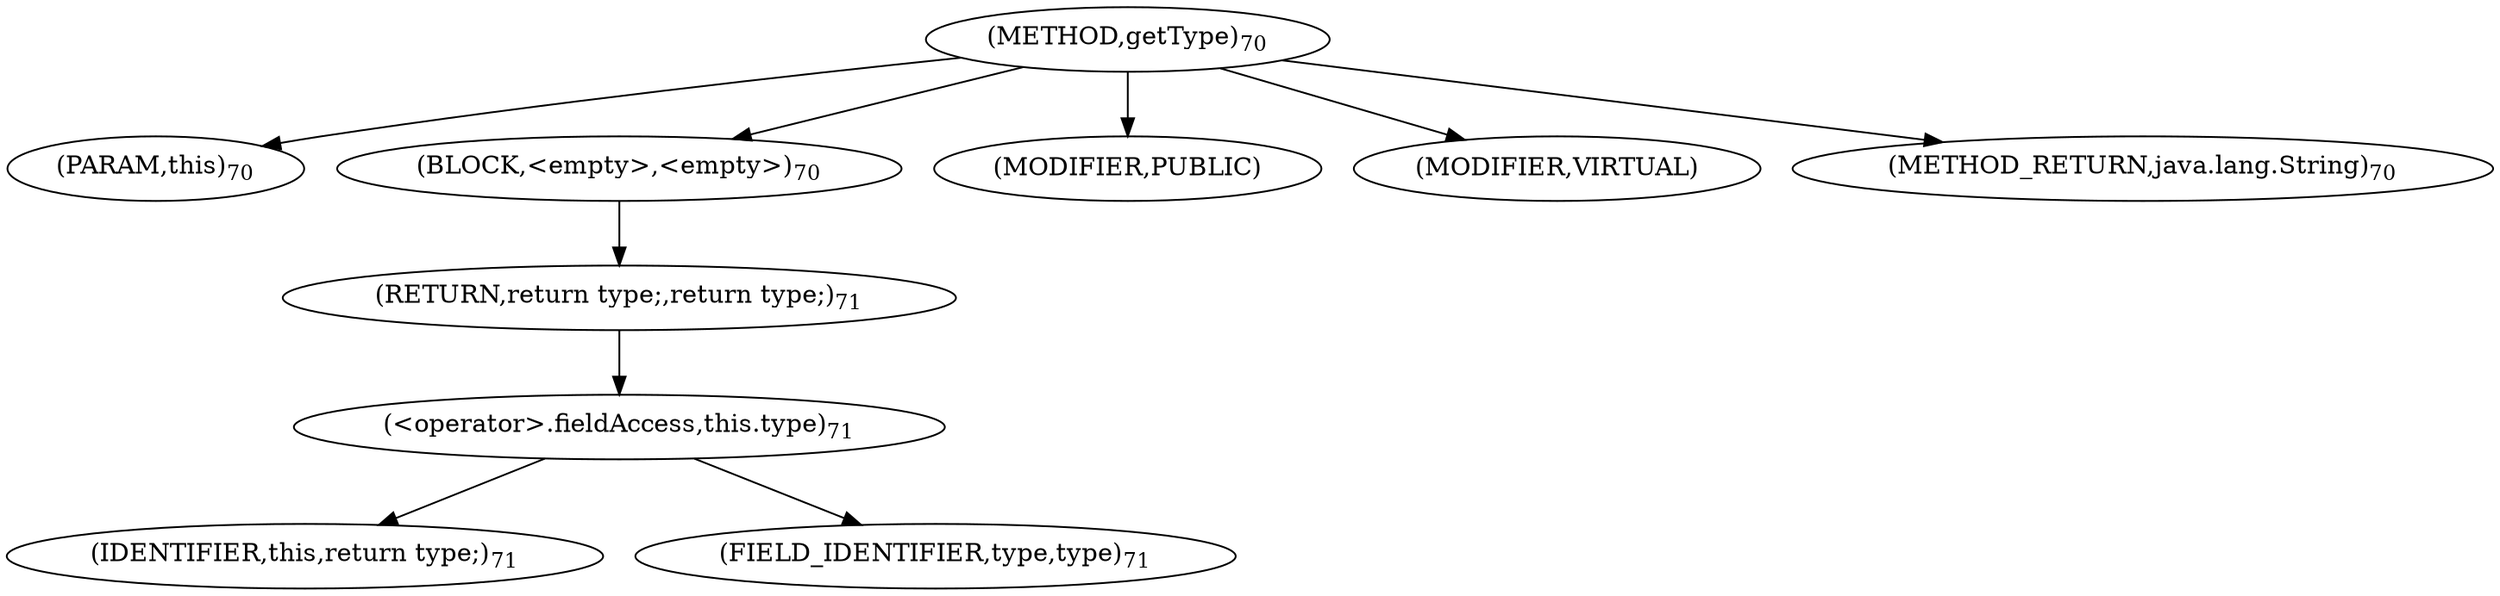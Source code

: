 digraph "getType" {  
"76" [label = <(METHOD,getType)<SUB>70</SUB>> ]
"77" [label = <(PARAM,this)<SUB>70</SUB>> ]
"78" [label = <(BLOCK,&lt;empty&gt;,&lt;empty&gt;)<SUB>70</SUB>> ]
"79" [label = <(RETURN,return type;,return type;)<SUB>71</SUB>> ]
"80" [label = <(&lt;operator&gt;.fieldAccess,this.type)<SUB>71</SUB>> ]
"81" [label = <(IDENTIFIER,this,return type;)<SUB>71</SUB>> ]
"82" [label = <(FIELD_IDENTIFIER,type,type)<SUB>71</SUB>> ]
"83" [label = <(MODIFIER,PUBLIC)> ]
"84" [label = <(MODIFIER,VIRTUAL)> ]
"85" [label = <(METHOD_RETURN,java.lang.String)<SUB>70</SUB>> ]
  "76" -> "77" 
  "76" -> "78" 
  "76" -> "83" 
  "76" -> "84" 
  "76" -> "85" 
  "78" -> "79" 
  "79" -> "80" 
  "80" -> "81" 
  "80" -> "82" 
}
